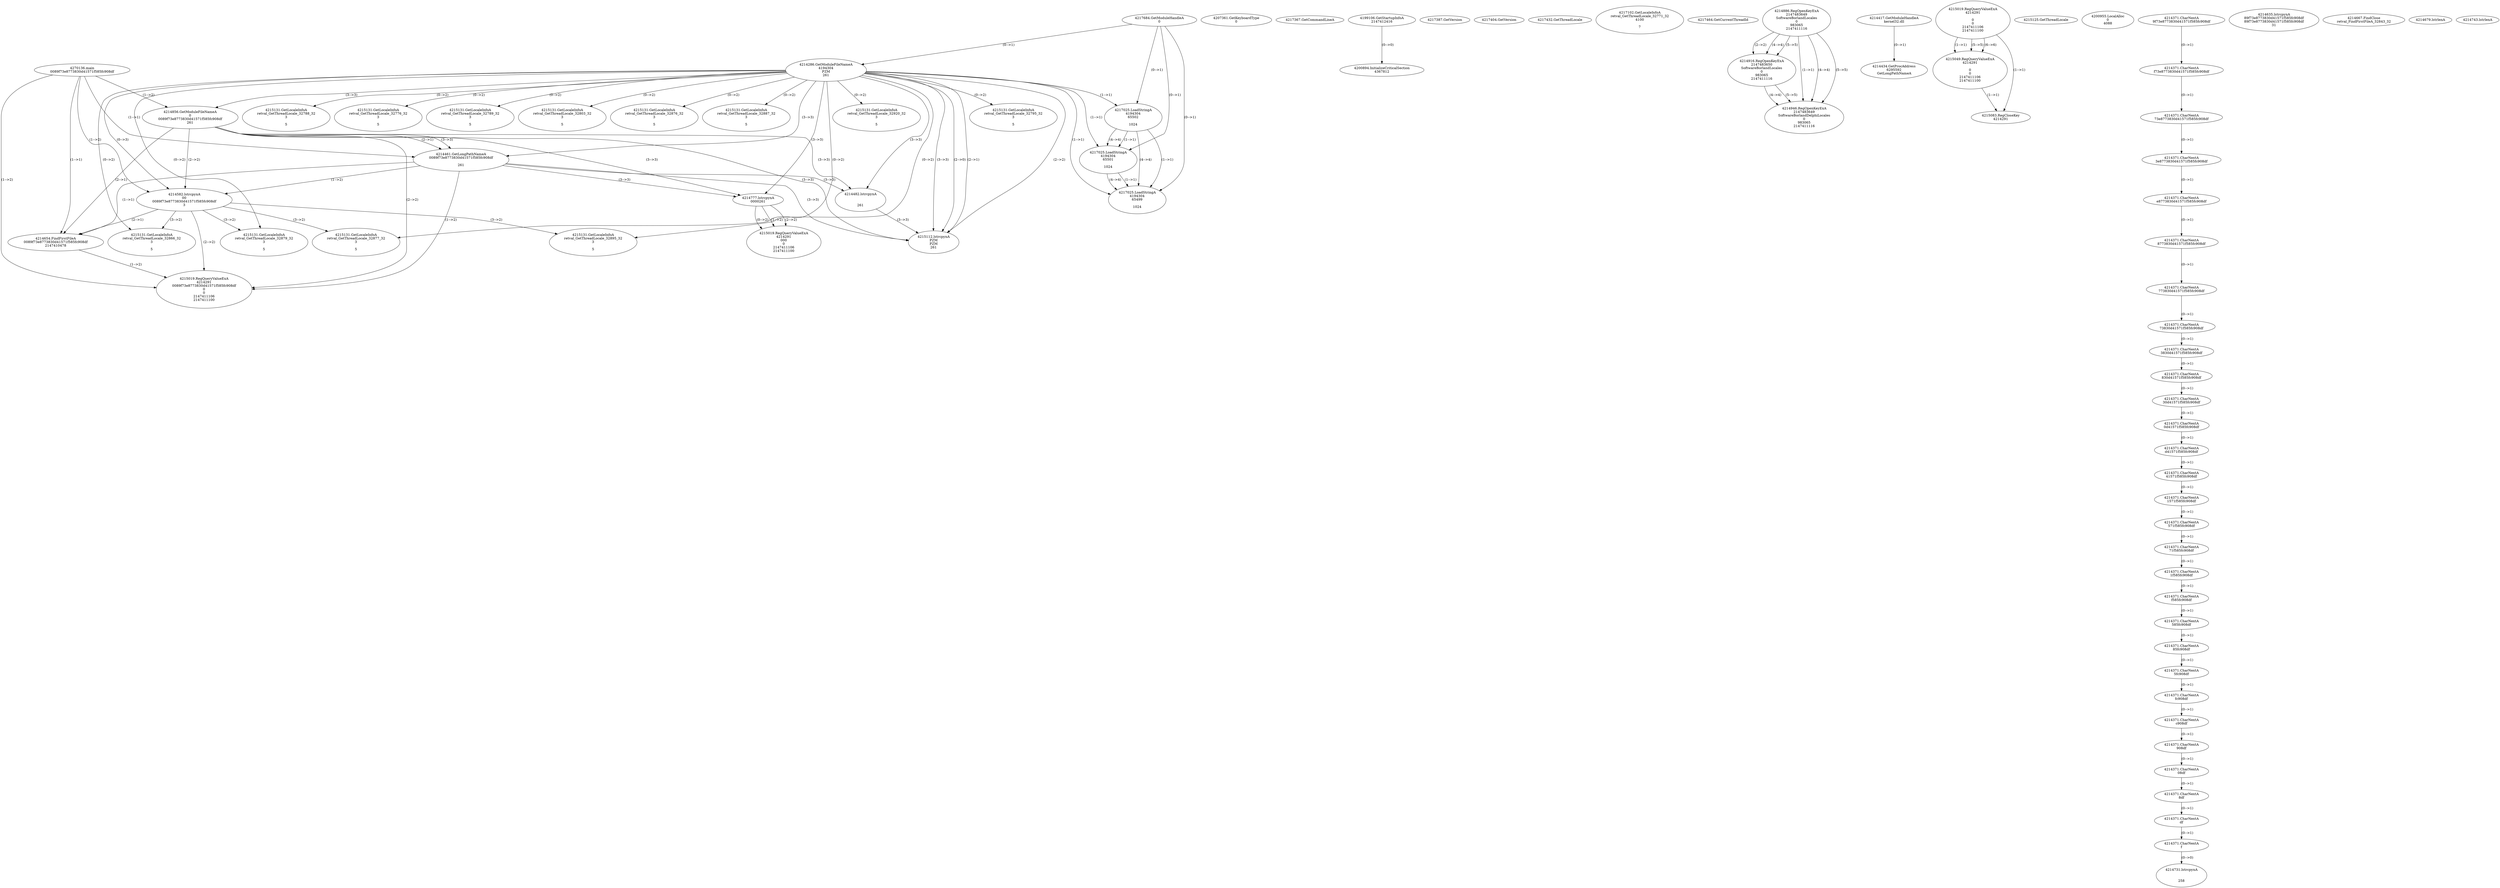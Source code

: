 // Global SCDG with merge call
digraph {
	0 [label="4270136.main
0089f73e8773830d41571f585fc908df"]
	1 [label="4217684.GetModuleHandleA
0"]
	2 [label="4207361.GetKeyboardType
0"]
	3 [label="4217367.GetCommandLineA
"]
	4 [label="4199106.GetStartupInfoA
2147412416"]
	5 [label="4217387.GetVersion
"]
	6 [label="4217404.GetVersion
"]
	7 [label="4217432.GetThreadLocale
"]
	8 [label="4217102.GetLocaleInfoA
retval_GetThreadLocale_32771_32
4100

7"]
	9 [label="4217464.GetCurrentThreadId
"]
	10 [label="4214286.GetModuleFileNameA
4194304
PZM
261"]
	1 -> 10 [label="(0-->1)"]
	11 [label="4214856.GetModuleFileNameA
0
0089f73e8773830d41571f585fc908df
261"]
	0 -> 11 [label="(1-->2)"]
	10 -> 11 [label="(3-->3)"]
	12 [label="4214886.RegOpenKeyExA
2147483649
Software\Borland\Locales
0
983065
2147411116"]
	13 [label="4214916.RegOpenKeyExA
2147483650
Software\Borland\Locales
0
983065
2147411116"]
	12 -> 13 [label="(2-->2)"]
	12 -> 13 [label="(4-->4)"]
	12 -> 13 [label="(5-->5)"]
	14 [label="4214946.RegOpenKeyExA
2147483649
Software\Borland\Delphi\Locales
0
983065
2147411116"]
	12 -> 14 [label="(1-->1)"]
	12 -> 14 [label="(4-->4)"]
	13 -> 14 [label="(4-->4)"]
	12 -> 14 [label="(5-->5)"]
	13 -> 14 [label="(5-->5)"]
	15 [label="4214417.GetModuleHandleA
kernel32.dll"]
	16 [label="4214434.GetProcAddress
6295592
GetLongPathNameA"]
	15 -> 16 [label="(0-->1)"]
	17 [label="4214461.GetLongPathNameA
0089f73e8773830d41571f585fc908df

261"]
	0 -> 17 [label="(1-->1)"]
	11 -> 17 [label="(2-->1)"]
	10 -> 17 [label="(3-->3)"]
	11 -> 17 [label="(3-->3)"]
	18 [label="4214482.lstrcpynA


261"]
	10 -> 18 [label="(3-->3)"]
	11 -> 18 [label="(3-->3)"]
	17 -> 18 [label="(3-->3)"]
	19 [label="4215019.RegQueryValueExA
4214291

0
0
2147411106
2147411100"]
	20 [label="4215049.RegQueryValueExA
4214291

0
0
2147411106
2147411100"]
	19 -> 20 [label="(1-->1)"]
	19 -> 20 [label="(5-->5)"]
	19 -> 20 [label="(6-->6)"]
	21 [label="4215083.RegCloseKey
4214291"]
	19 -> 21 [label="(1-->1)"]
	20 -> 21 [label="(1-->1)"]
	22 [label="4215112.lstrcpynA
PZM
PZM
261"]
	10 -> 22 [label="(2-->1)"]
	10 -> 22 [label="(2-->2)"]
	10 -> 22 [label="(3-->3)"]
	11 -> 22 [label="(3-->3)"]
	17 -> 22 [label="(3-->3)"]
	18 -> 22 [label="(3-->3)"]
	10 -> 22 [label="(2-->0)"]
	23 [label="4215125.GetThreadLocale
"]
	24 [label="4215131.GetLocaleInfoA
retval_GetThreadLocale_32920_32
3

5"]
	10 -> 24 [label="(0-->2)"]
	25 [label="4217025.LoadStringA
4194304
65502

1024"]
	1 -> 25 [label="(0-->1)"]
	10 -> 25 [label="(1-->1)"]
	26 [label="4215131.GetLocaleInfoA
retval_GetThreadLocale_32795_32
3

5"]
	10 -> 26 [label="(0-->2)"]
	27 [label="4200894.InitializeCriticalSection
4367812"]
	4 -> 27 [label="(0-->0)"]
	28 [label="4200955.LocalAlloc
0
4088"]
	29 [label="4214582.lstrcpynA
00
0089f73e8773830d41571f585fc908df
3"]
	0 -> 29 [label="(1-->2)"]
	11 -> 29 [label="(2-->2)"]
	17 -> 29 [label="(1-->2)"]
	10 -> 29 [label="(0-->3)"]
	30 [label="4214371.CharNextA
9f73e8773830d41571f585fc908df"]
	31 [label="4214371.CharNextA
f73e8773830d41571f585fc908df"]
	30 -> 31 [label="(0-->1)"]
	32 [label="4214371.CharNextA
73e8773830d41571f585fc908df"]
	31 -> 32 [label="(0-->1)"]
	33 [label="4214371.CharNextA
3e8773830d41571f585fc908df"]
	32 -> 33 [label="(0-->1)"]
	34 [label="4214371.CharNextA
e8773830d41571f585fc908df"]
	33 -> 34 [label="(0-->1)"]
	35 [label="4214371.CharNextA
8773830d41571f585fc908df"]
	34 -> 35 [label="(0-->1)"]
	36 [label="4214371.CharNextA
773830d41571f585fc908df"]
	35 -> 36 [label="(0-->1)"]
	37 [label="4214371.CharNextA
73830d41571f585fc908df"]
	36 -> 37 [label="(0-->1)"]
	38 [label="4214371.CharNextA
3830d41571f585fc908df"]
	37 -> 38 [label="(0-->1)"]
	39 [label="4214371.CharNextA
830d41571f585fc908df"]
	38 -> 39 [label="(0-->1)"]
	40 [label="4214371.CharNextA
30d41571f585fc908df"]
	39 -> 40 [label="(0-->1)"]
	41 [label="4214371.CharNextA
0d41571f585fc908df"]
	40 -> 41 [label="(0-->1)"]
	42 [label="4214371.CharNextA
d41571f585fc908df"]
	41 -> 42 [label="(0-->1)"]
	43 [label="4214371.CharNextA
41571f585fc908df"]
	42 -> 43 [label="(0-->1)"]
	44 [label="4214371.CharNextA
1571f585fc908df"]
	43 -> 44 [label="(0-->1)"]
	45 [label="4214371.CharNextA
571f585fc908df"]
	44 -> 45 [label="(0-->1)"]
	46 [label="4214371.CharNextA
71f585fc908df"]
	45 -> 46 [label="(0-->1)"]
	47 [label="4214371.CharNextA
1f585fc908df"]
	46 -> 47 [label="(0-->1)"]
	48 [label="4214371.CharNextA
f585fc908df"]
	47 -> 48 [label="(0-->1)"]
	49 [label="4214371.CharNextA
585fc908df"]
	48 -> 49 [label="(0-->1)"]
	50 [label="4214371.CharNextA
85fc908df"]
	49 -> 50 [label="(0-->1)"]
	51 [label="4214371.CharNextA
5fc908df"]
	50 -> 51 [label="(0-->1)"]
	52 [label="4214371.CharNextA
fc908df"]
	51 -> 52 [label="(0-->1)"]
	53 [label="4214371.CharNextA
c908df"]
	52 -> 53 [label="(0-->1)"]
	54 [label="4214371.CharNextA
908df"]
	53 -> 54 [label="(0-->1)"]
	55 [label="4214371.CharNextA
08df"]
	54 -> 55 [label="(0-->1)"]
	56 [label="4214371.CharNextA
8df"]
	55 -> 56 [label="(0-->1)"]
	57 [label="4214371.CharNextA
df"]
	56 -> 57 [label="(0-->1)"]
	58 [label="4214371.CharNextA
f"]
	57 -> 58 [label="(0-->1)"]
	59 [label="4214635.lstrcpynA
89f73e8773830d41571f585fc908df
89f73e8773830d41571f585fc908df
31"]
	60 [label="4214654.FindFirstFileA
0089f73e8773830d41571f585fc908df
2147410478"]
	0 -> 60 [label="(1-->1)"]
	11 -> 60 [label="(2-->1)"]
	17 -> 60 [label="(1-->1)"]
	29 -> 60 [label="(2-->1)"]
	61 [label="4215019.RegQueryValueExA
4214291
0089f73e8773830d41571f585fc908df
0
0
2147411106
2147411100"]
	0 -> 61 [label="(1-->2)"]
	11 -> 61 [label="(2-->2)"]
	17 -> 61 [label="(1-->2)"]
	29 -> 61 [label="(2-->2)"]
	60 -> 61 [label="(1-->2)"]
	62 [label="4215131.GetLocaleInfoA
retval_GetThreadLocale_32879_32
3

5"]
	10 -> 62 [label="(0-->2)"]
	29 -> 62 [label="(3-->2)"]
	63 [label="4217025.LoadStringA
4194304
65501

1024"]
	1 -> 63 [label="(0-->1)"]
	10 -> 63 [label="(1-->1)"]
	25 -> 63 [label="(1-->1)"]
	25 -> 63 [label="(4-->4)"]
	64 [label="4214667.FindClose
retval_FindFirstFileA_32843_32"]
	65 [label="4214679.lstrlenA
"]
	66 [label="4214731.lstrcpynA


258"]
	58 -> 66 [label="(0-->0)"]
	67 [label="4214743.lstrlenA
"]
	68 [label="4214777.lstrcpynA
00\
00\
261"]
	10 -> 68 [label="(3-->3)"]
	11 -> 68 [label="(3-->3)"]
	17 -> 68 [label="(3-->3)"]
	69 [label="4215019.RegQueryValueExA
4214291
00\
0
0
2147411106
2147411100"]
	68 -> 69 [label="(1-->2)"]
	68 -> 69 [label="(2-->2)"]
	68 -> 69 [label="(0-->2)"]
	70 [label="4215131.GetLocaleInfoA
retval_GetThreadLocale_32877_32
3

5"]
	10 -> 70 [label="(0-->2)"]
	29 -> 70 [label="(3-->2)"]
	71 [label="4215131.GetLocaleInfoA
retval_GetThreadLocale_32895_32
3

5"]
	10 -> 71 [label="(0-->2)"]
	29 -> 71 [label="(3-->2)"]
	72 [label="4217025.LoadStringA
4194304
65499

1024"]
	1 -> 72 [label="(0-->1)"]
	10 -> 72 [label="(1-->1)"]
	25 -> 72 [label="(1-->1)"]
	63 -> 72 [label="(1-->1)"]
	25 -> 72 [label="(4-->4)"]
	63 -> 72 [label="(4-->4)"]
	73 [label="4215131.GetLocaleInfoA
retval_GetThreadLocale_32788_32
3

5"]
	10 -> 73 [label="(0-->2)"]
	74 [label="4215131.GetLocaleInfoA
retval_GetThreadLocale_32776_32
3

5"]
	10 -> 74 [label="(0-->2)"]
	75 [label="4215131.GetLocaleInfoA
retval_GetThreadLocale_32789_32
3

5"]
	10 -> 75 [label="(0-->2)"]
	76 [label="4215131.GetLocaleInfoA
retval_GetThreadLocale_32803_32
3

5"]
	10 -> 76 [label="(0-->2)"]
	77 [label="4215131.GetLocaleInfoA
retval_GetThreadLocale_32866_32
3

5"]
	10 -> 77 [label="(0-->2)"]
	29 -> 77 [label="(3-->2)"]
	78 [label="4215131.GetLocaleInfoA
retval_GetThreadLocale_32876_32
3

5"]
	10 -> 78 [label="(0-->2)"]
	79 [label="4215131.GetLocaleInfoA
retval_GetThreadLocale_32887_32
3

5"]
	10 -> 79 [label="(0-->2)"]
}
